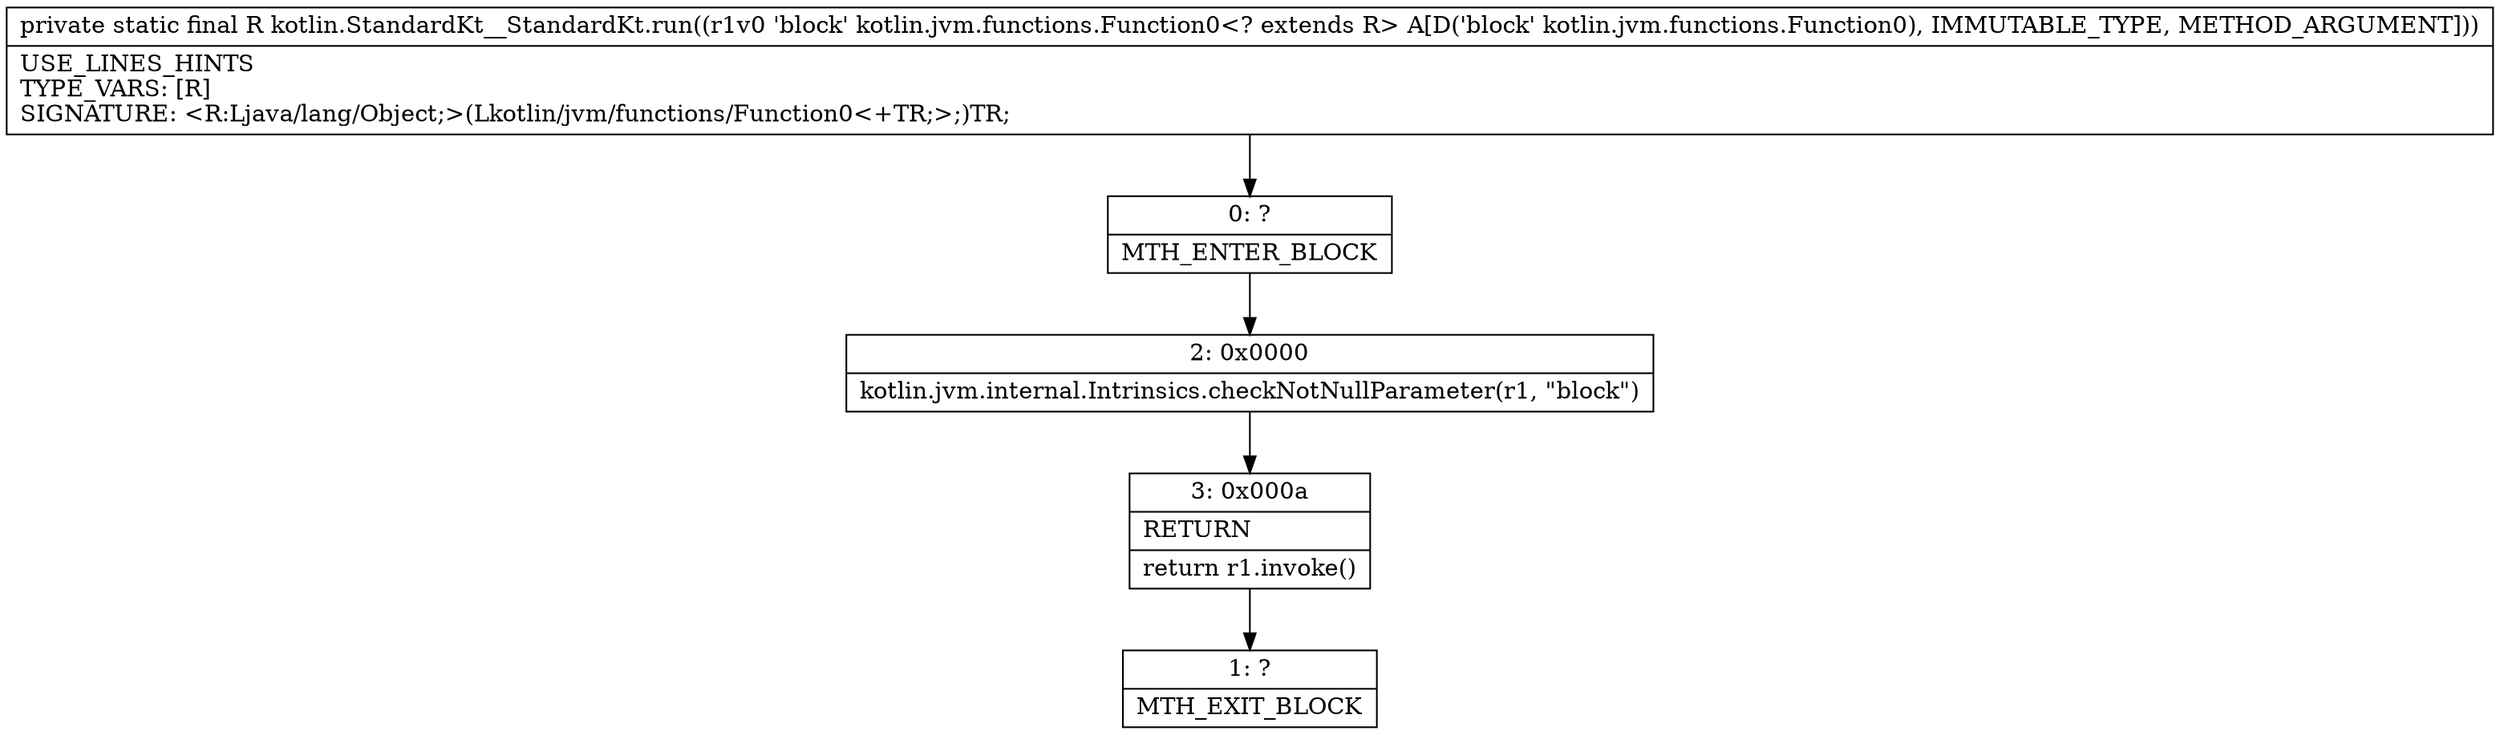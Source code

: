 digraph "CFG forkotlin.StandardKt__StandardKt.run(Lkotlin\/jvm\/functions\/Function0;)Ljava\/lang\/Object;" {
Node_0 [shape=record,label="{0\:\ ?|MTH_ENTER_BLOCK\l}"];
Node_2 [shape=record,label="{2\:\ 0x0000|kotlin.jvm.internal.Intrinsics.checkNotNullParameter(r1, \"block\")\l}"];
Node_3 [shape=record,label="{3\:\ 0x000a|RETURN\l|return r1.invoke()\l}"];
Node_1 [shape=record,label="{1\:\ ?|MTH_EXIT_BLOCK\l}"];
MethodNode[shape=record,label="{private static final R kotlin.StandardKt__StandardKt.run((r1v0 'block' kotlin.jvm.functions.Function0\<? extends R\> A[D('block' kotlin.jvm.functions.Function0), IMMUTABLE_TYPE, METHOD_ARGUMENT]))  | USE_LINES_HINTS\lTYPE_VARS: [R]\lSIGNATURE: \<R:Ljava\/lang\/Object;\>(Lkotlin\/jvm\/functions\/Function0\<+TR;\>;)TR;\l}"];
MethodNode -> Node_0;Node_0 -> Node_2;
Node_2 -> Node_3;
Node_3 -> Node_1;
}

